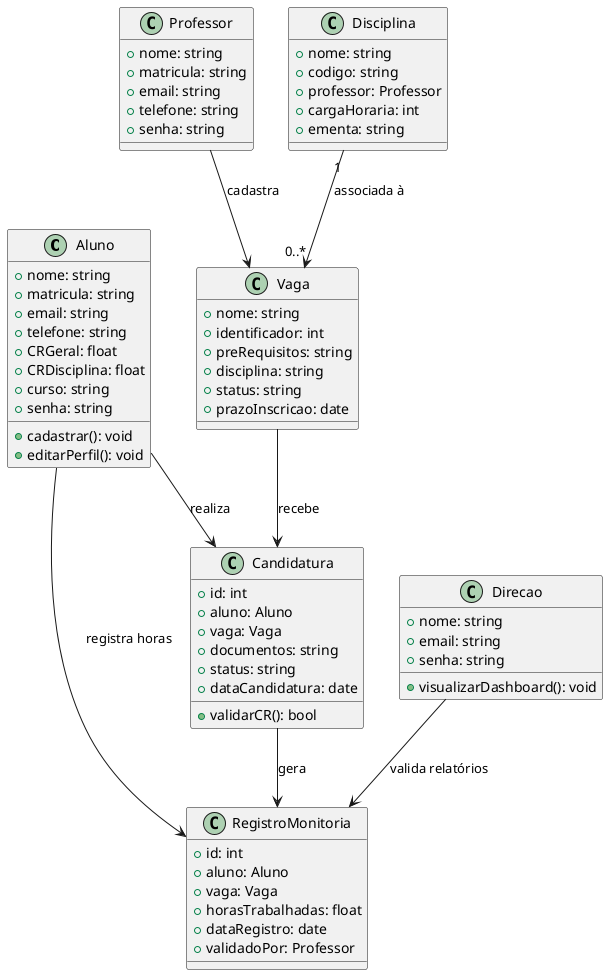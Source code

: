 @startuml
'-----------------------------------
' Diagrama de Classes - Equipe Elon Musk
' Sistema de Monitoria IBMEC
' Elaborado por: Arthur Riess, Pedro Macedo, Felipe Maia e Yago Carvalho
'-----------------------------------

class Aluno {
    +nome: string
    +matricula: string
    +email: string
    +telefone: string
    +CRGeral: float
    +CRDisciplina: float
    +curso: string
    +senha: string
    +cadastrar(): void
    +editarPerfil(): void
}

class Professor {
    +nome: string
    +matricula: string
    +email: string
    +telefone: string
    +senha: string
}

class Direcao {
    +nome: string
    +email: string
    +senha: string
    +visualizarDashboard(): void
}

class Vaga {
    +nome: string
    +identificador: int
    +preRequisitos: string
    +disciplina: string
    +status: string
    +prazoInscricao: date
}

class Candidatura {
    +id: int
    +aluno: Aluno
    +vaga: Vaga
    +documentos: string
    +status: string
    +dataCandidatura: date
    +validarCR(): bool
}

class RegistroMonitoria {
    +id: int
    +aluno: Aluno
    +vaga: Vaga
    +horasTrabalhadas: float
    +dataRegistro: date
    +validadoPor: Professor
}

class Disciplina {
    +nome: string
    +codigo: string
    +professor: Professor
    +cargaHoraria: int
    +ementa: string
}

Aluno --> Candidatura: realiza
Vaga --> Candidatura: recebe
Professor --> Vaga: cadastra
Candidatura --> RegistroMonitoria: gera
Aluno --> RegistroMonitoria: registra horas
Direcao --> RegistroMonitoria: valida relatórios
Disciplina "1" --> "0..*" Vaga: associada à
@enduml
